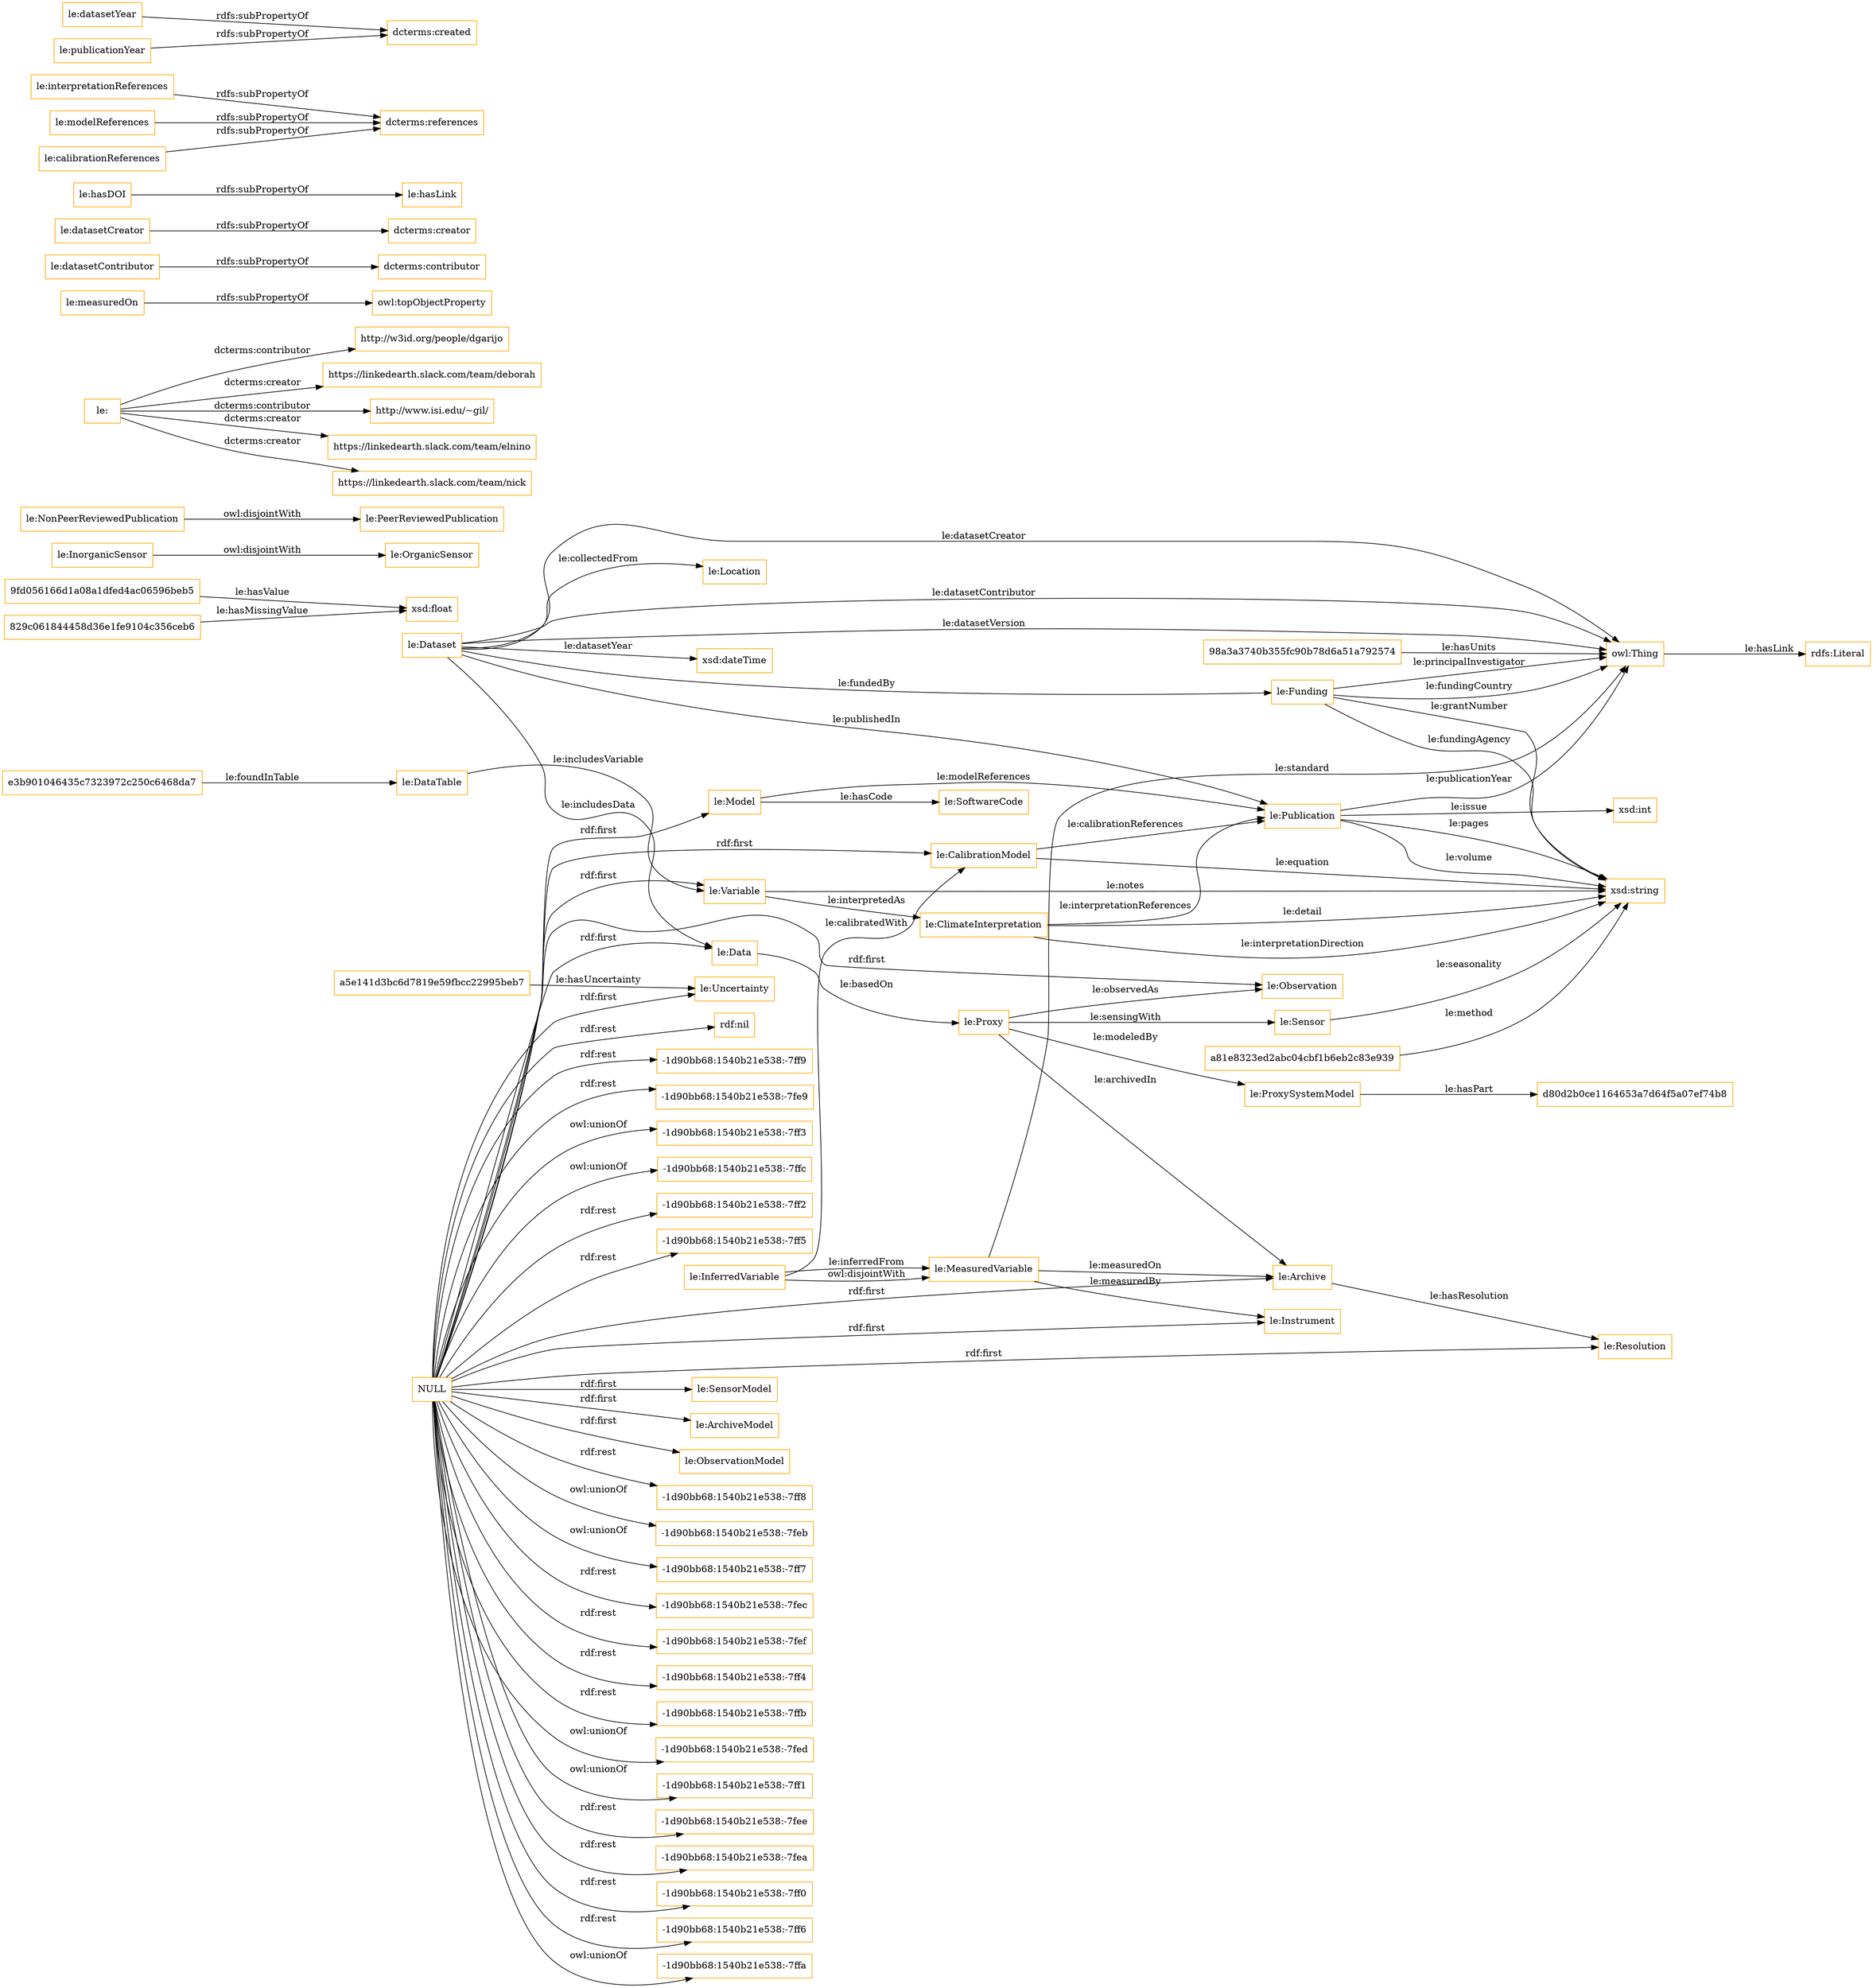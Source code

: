 digraph ar2dtool_diagram { 
rankdir=LR;
size="1501"
node [shape = rectangle, color="orange"]; "le:Sensor" "le:Funding" "le:Resolution" "le:Dataset" "le:Publication" "a81e8323ed2abc04cbf1b6eb2c83e939" "le:DataTable" "9fd056166d1a08a1dfed4ac06596beb5" "le:Model" "le:Data" "le:OrganicSensor" "le:SensorModel" "le:Location" "le:InferredVariable" "d80d2b0ce1164653a7d64f5a07ef74b8" "le:CalibrationModel" "le:NonPeerReviewedPublication" "le:SoftwareCode" "le:ArchiveModel" "a5e141d3bc6d7819e59fbcc22995beb7" "e3b901046435c7323972c250c6468da7" "98a3a3740b355fc90b78d6a51a792574" "le:MeasuredVariable" "le:Proxy" "829c061844458d36e1fe9104c356ceb6" "le:ProxySystemModel" "le:Instrument" "le:ObservationModel" "le:Uncertainty" "le:Observation" "le:InorganicSensor" "le:ClimateInterpretation" "le:Variable" "le:Archive" "le:PeerReviewedPublication" ; /*classes style*/
	"le:NonPeerReviewedPublication" -> "le:PeerReviewedPublication" [ label = "owl:disjointWith" ];
	"le:" -> "http://w3id.org/people/dgarijo" [ label = "dcterms:contributor" ];
	"le:" -> "https://linkedearth.slack.com/team/deborah" [ label = "dcterms:creator" ];
	"le:" -> "http://www.isi.edu/~gil/" [ label = "dcterms:contributor" ];
	"le:" -> "https://linkedearth.slack.com/team/elnino" [ label = "dcterms:creator" ];
	"le:" -> "https://linkedearth.slack.com/team/nick" [ label = "dcterms:creator" ];
	"le:measuredOn" -> "owl:topObjectProperty" [ label = "rdfs:subPropertyOf" ];
	"le:datasetContributor" -> "dcterms:contributor" [ label = "rdfs:subPropertyOf" ];
	"le:datasetCreator" -> "dcterms:creator" [ label = "rdfs:subPropertyOf" ];
	"le:hasDOI" -> "le:hasLink" [ label = "rdfs:subPropertyOf" ];
	"le:interpretationReferences" -> "dcterms:references" [ label = "rdfs:subPropertyOf" ];
	"le:modelReferences" -> "dcterms:references" [ label = "rdfs:subPropertyOf" ];
	"le:calibrationReferences" -> "dcterms:references" [ label = "rdfs:subPropertyOf" ];
	"NULL" -> "le:Instrument" [ label = "rdf:first" ];
	"NULL" -> "le:SensorModel" [ label = "rdf:first" ];
	"NULL" -> "-1d90bb68:1540b21e538:-7feb" [ label = "owl:unionOf" ];
	"NULL" -> "-1d90bb68:1540b21e538:-7ff7" [ label = "owl:unionOf" ];
	"NULL" -> "-1d90bb68:1540b21e538:-7fec" [ label = "rdf:rest" ];
	"NULL" -> "-1d90bb68:1540b21e538:-7fef" [ label = "rdf:rest" ];
	"NULL" -> "le:CalibrationModel" [ label = "rdf:first" ];
	"NULL" -> "le:Archive" [ label = "rdf:first" ];
	"NULL" -> "-1d90bb68:1540b21e538:-7ff4" [ label = "rdf:rest" ];
	"NULL" -> "le:ObservationModel" [ label = "rdf:first" ];
	"NULL" -> "-1d90bb68:1540b21e538:-7ffb" [ label = "rdf:rest" ];
	"NULL" -> "-1d90bb68:1540b21e538:-7fed" [ label = "owl:unionOf" ];
	"NULL" -> "le:Variable" [ label = "rdf:first" ];
	"NULL" -> "-1d90bb68:1540b21e538:-7ff1" [ label = "owl:unionOf" ];
	"NULL" -> "-1d90bb68:1540b21e538:-7fee" [ label = "rdf:rest" ];
	"NULL" -> "-1d90bb68:1540b21e538:-7fea" [ label = "rdf:rest" ];
	"NULL" -> "-1d90bb68:1540b21e538:-7ff0" [ label = "rdf:rest" ];
	"NULL" -> "le:Uncertainty" [ label = "rdf:first" ];
	"NULL" -> "-1d90bb68:1540b21e538:-7ff6" [ label = "rdf:rest" ];
	"NULL" -> "-1d90bb68:1540b21e538:-7ffa" [ label = "owl:unionOf" ];
	"NULL" -> "rdf:nil" [ label = "rdf:rest" ];
	"NULL" -> "-1d90bb68:1540b21e538:-7ff9" [ label = "rdf:rest" ];
	"NULL" -> "le:Data" [ label = "rdf:first" ];
	"NULL" -> "-1d90bb68:1540b21e538:-7fe9" [ label = "rdf:rest" ];
	"NULL" -> "-1d90bb68:1540b21e538:-7ff3" [ label = "owl:unionOf" ];
	"NULL" -> "-1d90bb68:1540b21e538:-7ffc" [ label = "owl:unionOf" ];
	"NULL" -> "le:Model" [ label = "rdf:first" ];
	"NULL" -> "le:Observation" [ label = "rdf:first" ];
	"NULL" -> "-1d90bb68:1540b21e538:-7ff2" [ label = "rdf:rest" ];
	"NULL" -> "-1d90bb68:1540b21e538:-7ff5" [ label = "rdf:rest" ];
	"NULL" -> "-1d90bb68:1540b21e538:-7ff8" [ label = "rdf:rest" ];
	"NULL" -> "le:Resolution" [ label = "rdf:first" ];
	"NULL" -> "le:ArchiveModel" [ label = "rdf:first" ];
	"le:datasetYear" -> "dcterms:created" [ label = "rdfs:subPropertyOf" ];
	"le:publicationYear" -> "dcterms:created" [ label = "rdfs:subPropertyOf" ];
	"le:InferredVariable" -> "le:MeasuredVariable" [ label = "owl:disjointWith" ];
	"le:InorganicSensor" -> "le:OrganicSensor" [ label = "owl:disjointWith" ];
	"le:CalibrationModel" -> "le:Publication" [ label = "le:calibrationReferences" ];
	"le:Dataset" -> "le:Funding" [ label = "le:fundedBy" ];
	"le:Dataset" -> "le:Location" [ label = "le:collectedFrom" ];
	"le:Funding" -> "owl:Thing" [ label = "le:fundingCountry" ];
	"le:Dataset" -> "owl:Thing" [ label = "le:datasetCreator" ];
	"le:Publication" -> "owl:Thing" [ label = "le:publicationYear" ];
	"le:Variable" -> "xsd:string" [ label = "le:notes" ];
	"owl:Thing" -> "rdfs:Literal" [ label = "le:hasLink" ];
	"le:Dataset" -> "owl:Thing" [ label = "le:datasetContributor" ];
	"le:Proxy" -> "le:Archive" [ label = "le:archivedIn" ];
	"le:Funding" -> "xsd:string" [ label = "le:grantNumber" ];
	"a81e8323ed2abc04cbf1b6eb2c83e939" -> "xsd:string" [ label = "le:method" ];
	"le:ProxySystemModel" -> "d80d2b0ce1164653a7d64f5a07ef74b8" [ label = "le:hasPart" ];
	"le:Dataset" -> "le:Publication" [ label = "le:publishedIn" ];
	"e3b901046435c7323972c250c6468da7" -> "le:DataTable" [ label = "le:foundInTable" ];
	"le:Publication" -> "xsd:int" [ label = "le:issue" ];
	"le:Funding" -> "owl:Thing" [ label = "le:principalInvestigator" ];
	"le:Dataset" -> "xsd:dateTime" [ label = "le:datasetYear" ];
	"le:DataTable" -> "le:Variable" [ label = "le:includesVariable" ];
	"le:Proxy" -> "le:Observation" [ label = "le:observedAs" ];
	"le:CalibrationModel" -> "xsd:string" [ label = "le:equation" ];
	"le:MeasuredVariable" -> "le:Instrument" [ label = "le:measuredBy" ];
	"le:Funding" -> "xsd:string" [ label = "le:fundingAgency" ];
	"le:Proxy" -> "le:ProxySystemModel" [ label = "le:modeledBy" ];
	"le:Archive" -> "le:Resolution" [ label = "le:hasResolution" ];
	"le:ClimateInterpretation" -> "xsd:string" [ label = "le:interpretationDirection" ];
	"le:Model" -> "le:Publication" [ label = "le:modelReferences" ];
	"le:MeasuredVariable" -> "owl:Thing" [ label = "le:standard" ];
	"le:Publication" -> "xsd:string" [ label = "le:pages" ];
	"a5e141d3bc6d7819e59fbcc22995beb7" -> "le:Uncertainty" [ label = "le:hasUncertainty" ];
	"le:Sensor" -> "xsd:string" [ label = "le:seasonality" ];
	"le:InferredVariable" -> "le:MeasuredVariable" [ label = "le:inferredFrom" ];
	"98a3a3740b355fc90b78d6a51a792574" -> "owl:Thing" [ label = "le:hasUnits" ];
	"le:Data" -> "le:Proxy" [ label = "le:basedOn" ];
	"829c061844458d36e1fe9104c356ceb6" -> "xsd:float" [ label = "le:hasMissingValue" ];
	"le:Proxy" -> "le:Sensor" [ label = "le:sensingWith" ];
	"le:ClimateInterpretation" -> "xsd:string" [ label = "le:detail" ];
	"le:Publication" -> "xsd:string" [ label = "le:volume" ];
	"le:MeasuredVariable" -> "le:Archive" [ label = "le:measuredOn" ];
	"le:Dataset" -> "le:Data" [ label = "le:includesData" ];
	"le:InferredVariable" -> "le:CalibrationModel" [ label = "le:calibratedWith" ];
	"le:Model" -> "le:SoftwareCode" [ label = "le:hasCode" ];
	"9fd056166d1a08a1dfed4ac06596beb5" -> "xsd:float" [ label = "le:hasValue" ];
	"le:Dataset" -> "owl:Thing" [ label = "le:datasetVersion" ];
	"le:ClimateInterpretation" -> "le:Publication" [ label = "le:interpretationReferences" ];
	"le:Variable" -> "le:ClimateInterpretation" [ label = "le:interpretedAs" ];

}
